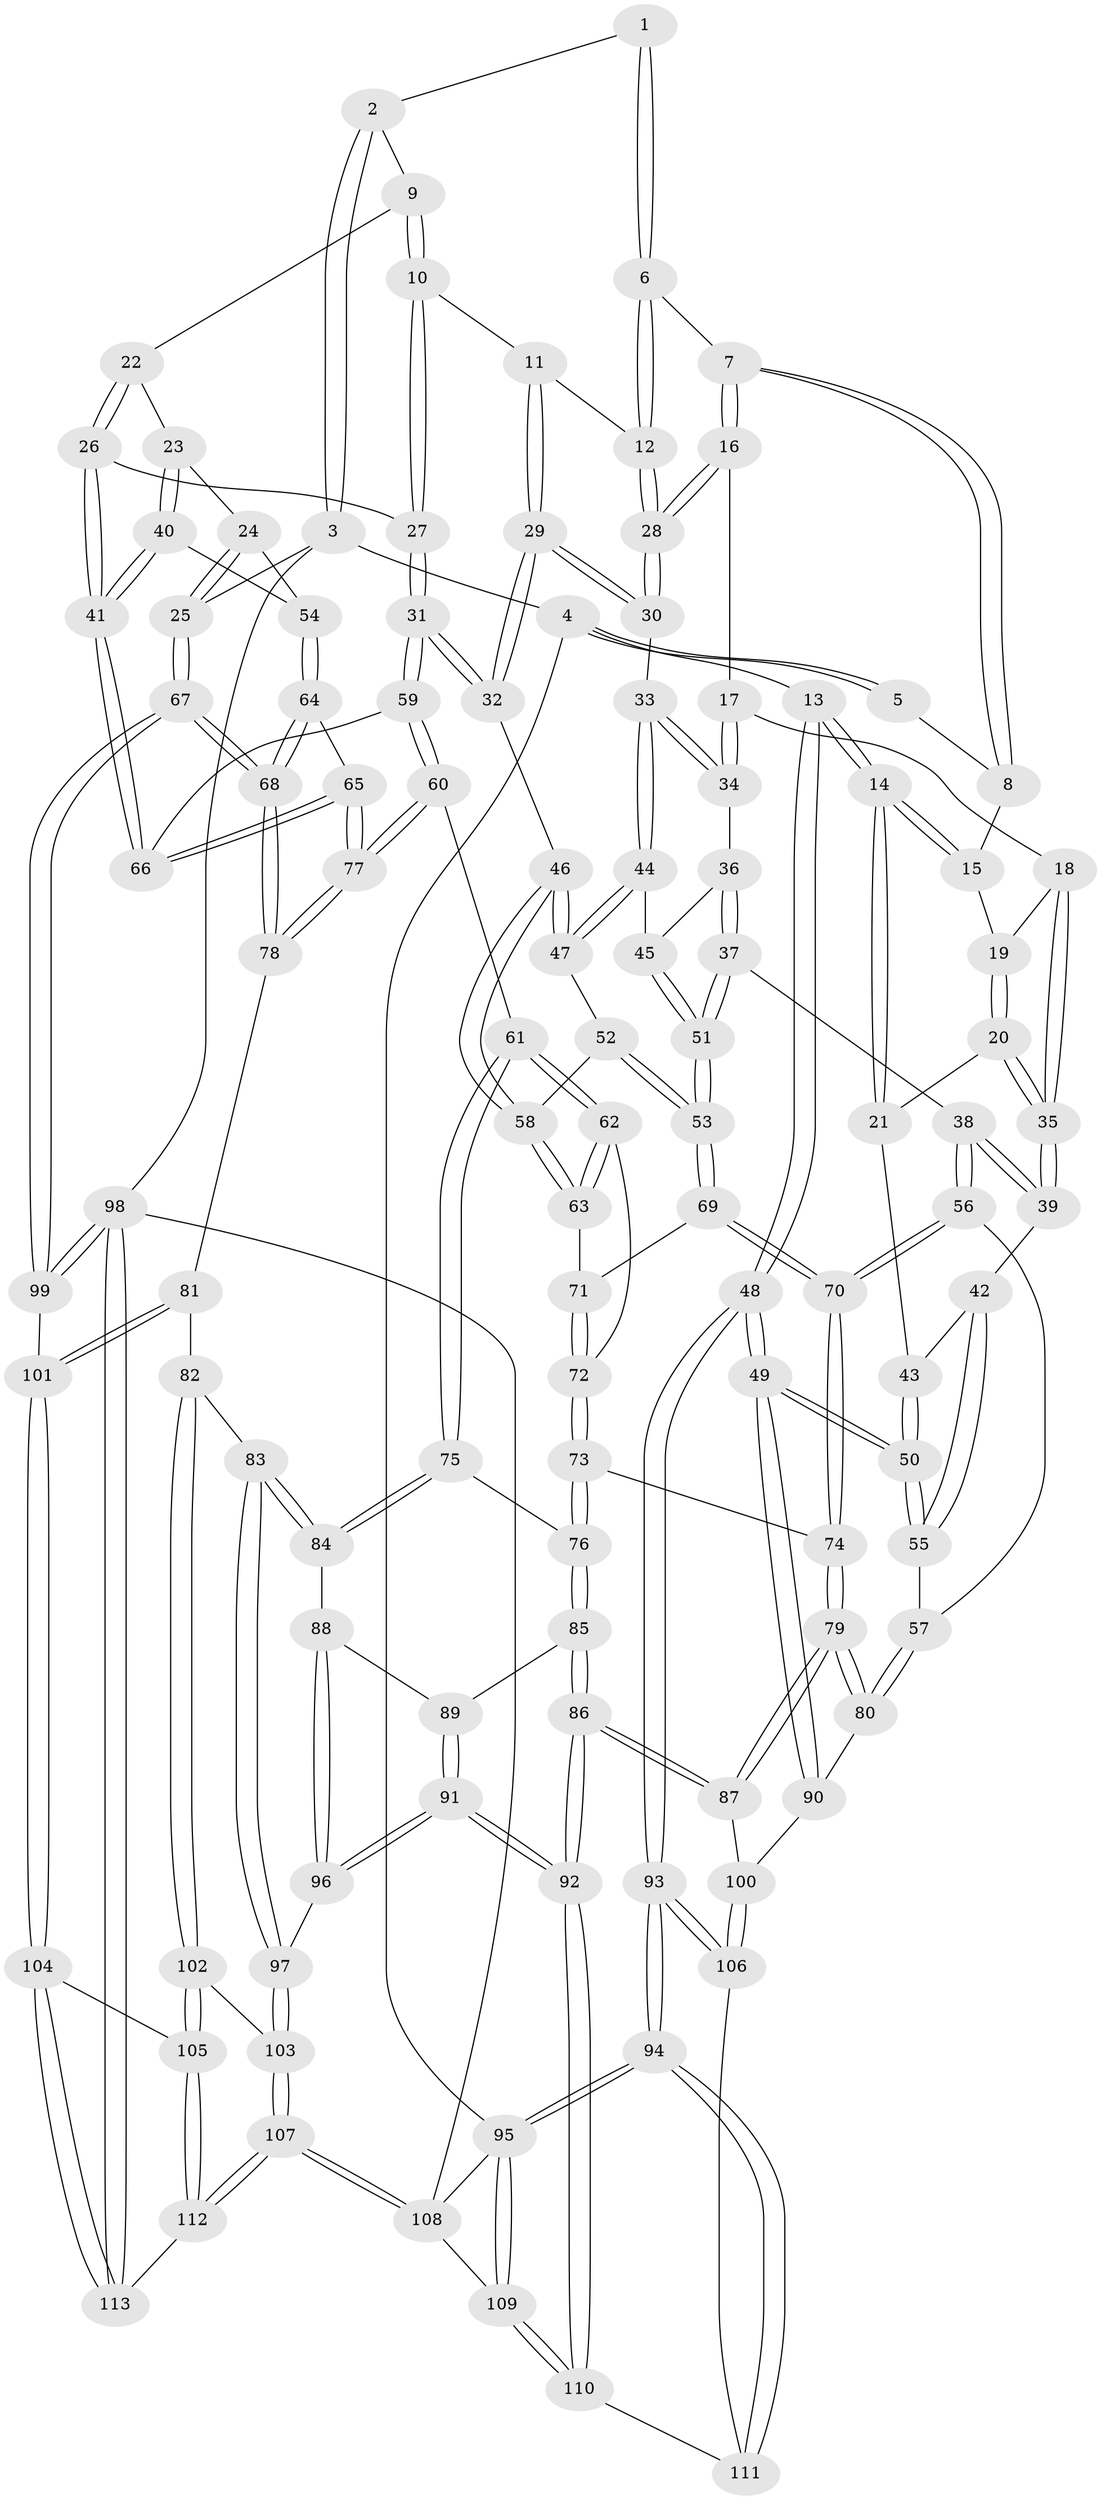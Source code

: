 // Generated by graph-tools (version 1.1) at 2025/51/03/09/25 03:51:04]
// undirected, 113 vertices, 279 edges
graph export_dot {
graph [start="1"]
  node [color=gray90,style=filled];
  1 [pos="+0.42719877763032765+0"];
  2 [pos="+0.6556778844181641+0"];
  3 [pos="+1+0"];
  4 [pos="+0+0"];
  5 [pos="+0.17664194884216508+0"];
  6 [pos="+0.43984915222188287+0.03820241614377894"];
  7 [pos="+0.2093138620584385+0.10804996861834697"];
  8 [pos="+0.16112738798212717+0"];
  9 [pos="+0.6982394670405124+0.06622898083124117"];
  10 [pos="+0.5295651023618833+0.12545024102239002"];
  11 [pos="+0.47128868671448904+0.09965877083426837"];
  12 [pos="+0.4541592185736621+0.08860981971576529"];
  13 [pos="+0+0.15310644222678566"];
  14 [pos="+0+0.14731086840832533"];
  15 [pos="+0.019066050017043593+0.11033799230263455"];
  16 [pos="+0.2098206607463425+0.11381604178518223"];
  17 [pos="+0.20113616242416346+0.14492553821264795"];
  18 [pos="+0.18166263403821337+0.16549083924930194"];
  19 [pos="+0.03398348179412558+0.12354288644334295"];
  20 [pos="+0.09421048694665339+0.21004447974851972"];
  21 [pos="+0.05003870466053287+0.22708535276329725"];
  22 [pos="+0.7059606304337422+0.07514957121151979"];
  23 [pos="+0.7932787849171624+0.13218361194120043"];
  24 [pos="+1+0.05611769705661403"];
  25 [pos="+1+0"];
  26 [pos="+0.6118191485933306+0.2690429255844937"];
  27 [pos="+0.5903551326050713+0.27149291338154935"];
  28 [pos="+0.3858790253292794+0.1671213528134896"];
  29 [pos="+0.4756604696253064+0.2859973382246227"];
  30 [pos="+0.3850464667735095+0.17033303927751559"];
  31 [pos="+0.5585231903019595+0.3051967692549845"];
  32 [pos="+0.4789385984749616+0.2943907365530258"];
  33 [pos="+0.3529553048562477+0.22648813323846254"];
  34 [pos="+0.27333161565397746+0.22684348084289568"];
  35 [pos="+0.14586093690115376+0.2187437251207495"];
  36 [pos="+0.2663472455015422+0.24723487763524787"];
  37 [pos="+0.22822088220018136+0.339988777725781"];
  38 [pos="+0.2258299243805696+0.34006807190765437"];
  39 [pos="+0.15056683100245877+0.2699820186922636"];
  40 [pos="+0.7686367797205715+0.26000213135636113"];
  41 [pos="+0.7355382991200419+0.29759236959943985"];
  42 [pos="+0.12556715322290454+0.28736107439477987"];
  43 [pos="+0.04353939287977519+0.2747754470011388"];
  44 [pos="+0.35785520844242197+0.25455283246610627"];
  45 [pos="+0.3146512621059659+0.28779312518752165"];
  46 [pos="+0.44664478842210764+0.3093401784158424"];
  47 [pos="+0.3593425994358359+0.25699353552396487"];
  48 [pos="+0+0.49814347332893677"];
  49 [pos="+0+0.49843124987986426"];
  50 [pos="+0+0.4915043219466064"];
  51 [pos="+0.2507344334732404+0.3491126102905153"];
  52 [pos="+0.3524268756117436+0.3262942094081094"];
  53 [pos="+0.2633901919606086+0.3585689732895928"];
  54 [pos="+0.9120638707526331+0.2999232051128834"];
  55 [pos="+0+0.47458169252972254"];
  56 [pos="+0.10421852931641216+0.47892011058673883"];
  57 [pos="+0.0778286923127859+0.48324053178367715"];
  58 [pos="+0.4083901512694129+0.3720151073412687"];
  59 [pos="+0.5611144876656287+0.45037862377223964"];
  60 [pos="+0.5574217198042667+0.48029814373074187"];
  61 [pos="+0.5203968137975423+0.4960250661554459"];
  62 [pos="+0.4523415344944981+0.46608293136841167"];
  63 [pos="+0.40612932112017036+0.3992180358723725"];
  64 [pos="+0.932999804342598+0.44519347109896346"];
  65 [pos="+0.7820107951721432+0.451079690272815"];
  66 [pos="+0.7384437500510008+0.3165617206469378"];
  67 [pos="+1+0.5575618198498424"];
  68 [pos="+1+0.5526853674434596"];
  69 [pos="+0.2915492469391194+0.4005525313710231"];
  70 [pos="+0.25675078298261167+0.5342190143495956"];
  71 [pos="+0.327222482681425+0.40663593324848485"];
  72 [pos="+0.35516955714865367+0.5075582179770904"];
  73 [pos="+0.30657230963439175+0.5441492845110004"];
  74 [pos="+0.26691081994862637+0.5456829644800186"];
  75 [pos="+0.5093119372030043+0.5249959724745684"];
  76 [pos="+0.38332985735636826+0.6019917153314801"];
  77 [pos="+0.703691245302303+0.5362286130220639"];
  78 [pos="+0.7150148683208153+0.590373734204807"];
  79 [pos="+0.2316812207282814+0.720757222681188"];
  80 [pos="+0.16387402515479702+0.6618005238533096"];
  81 [pos="+0.7192076209514079+0.6371059846835498"];
  82 [pos="+0.6953224006919664+0.6568920637535851"];
  83 [pos="+0.6013040134478522+0.6761139797655225"];
  84 [pos="+0.5085457885139778+0.5919672965969522"];
  85 [pos="+0.3850415088428745+0.6177428741771058"];
  86 [pos="+0.24434224411343008+0.7427834352047925"];
  87 [pos="+0.23372947800167201+0.7299532237984224"];
  88 [pos="+0.4798684667850549+0.6612078880426898"];
  89 [pos="+0.39440297482398196+0.6303666606983446"];
  90 [pos="+0+0.6405460372818994"];
  91 [pos="+0.39178978493263966+0.7682958634461002"];
  92 [pos="+0.29675499686769435+0.8364151211850235"];
  93 [pos="+0+0.8825080342044619"];
  94 [pos="+0+1"];
  95 [pos="+0+1"];
  96 [pos="+0.4843506451320096+0.7311692442278063"];
  97 [pos="+0.517204237904874+0.7435966030813609"];
  98 [pos="+1+1"];
  99 [pos="+1+0.5628484980199147"];
  100 [pos="+0.0843527085123325+0.7474726104367055"];
  101 [pos="+0.8557985092046648+0.7422324497235899"];
  102 [pos="+0.659104236885492+0.7543471370702008"];
  103 [pos="+0.5582480964642161+0.8035855452494551"];
  104 [pos="+0.8519203345377091+0.779952607660389"];
  105 [pos="+0.719572576038082+0.901163895686574"];
  106 [pos="+0.03539913983635909+0.8253843568261893"];
  107 [pos="+0.5855408218583154+1"];
  108 [pos="+0.5724289183931709+1"];
  109 [pos="+0.33432977343973086+1"];
  110 [pos="+0.29176252439356265+0.9776509521979857"];
  111 [pos="+0.1410678987907261+0.9121509794378542"];
  112 [pos="+0.663579868210089+1"];
  113 [pos="+0.9588979971085592+0.9193392528239023"];
  1 -- 2;
  1 -- 6;
  1 -- 6;
  2 -- 3;
  2 -- 3;
  2 -- 9;
  3 -- 4;
  3 -- 25;
  3 -- 98;
  4 -- 5;
  4 -- 5;
  4 -- 13;
  4 -- 95;
  5 -- 8;
  6 -- 7;
  6 -- 12;
  6 -- 12;
  7 -- 8;
  7 -- 8;
  7 -- 16;
  7 -- 16;
  8 -- 15;
  9 -- 10;
  9 -- 10;
  9 -- 22;
  10 -- 11;
  10 -- 27;
  10 -- 27;
  11 -- 12;
  11 -- 29;
  11 -- 29;
  12 -- 28;
  12 -- 28;
  13 -- 14;
  13 -- 14;
  13 -- 48;
  13 -- 48;
  14 -- 15;
  14 -- 15;
  14 -- 21;
  14 -- 21;
  15 -- 19;
  16 -- 17;
  16 -- 28;
  16 -- 28;
  17 -- 18;
  17 -- 34;
  17 -- 34;
  18 -- 19;
  18 -- 35;
  18 -- 35;
  19 -- 20;
  19 -- 20;
  20 -- 21;
  20 -- 35;
  20 -- 35;
  21 -- 43;
  22 -- 23;
  22 -- 26;
  22 -- 26;
  23 -- 24;
  23 -- 40;
  23 -- 40;
  24 -- 25;
  24 -- 25;
  24 -- 54;
  25 -- 67;
  25 -- 67;
  26 -- 27;
  26 -- 41;
  26 -- 41;
  27 -- 31;
  27 -- 31;
  28 -- 30;
  28 -- 30;
  29 -- 30;
  29 -- 30;
  29 -- 32;
  29 -- 32;
  30 -- 33;
  31 -- 32;
  31 -- 32;
  31 -- 59;
  31 -- 59;
  32 -- 46;
  33 -- 34;
  33 -- 34;
  33 -- 44;
  33 -- 44;
  34 -- 36;
  35 -- 39;
  35 -- 39;
  36 -- 37;
  36 -- 37;
  36 -- 45;
  37 -- 38;
  37 -- 51;
  37 -- 51;
  38 -- 39;
  38 -- 39;
  38 -- 56;
  38 -- 56;
  39 -- 42;
  40 -- 41;
  40 -- 41;
  40 -- 54;
  41 -- 66;
  41 -- 66;
  42 -- 43;
  42 -- 55;
  42 -- 55;
  43 -- 50;
  43 -- 50;
  44 -- 45;
  44 -- 47;
  44 -- 47;
  45 -- 51;
  45 -- 51;
  46 -- 47;
  46 -- 47;
  46 -- 58;
  46 -- 58;
  47 -- 52;
  48 -- 49;
  48 -- 49;
  48 -- 93;
  48 -- 93;
  49 -- 50;
  49 -- 50;
  49 -- 90;
  49 -- 90;
  50 -- 55;
  50 -- 55;
  51 -- 53;
  51 -- 53;
  52 -- 53;
  52 -- 53;
  52 -- 58;
  53 -- 69;
  53 -- 69;
  54 -- 64;
  54 -- 64;
  55 -- 57;
  56 -- 57;
  56 -- 70;
  56 -- 70;
  57 -- 80;
  57 -- 80;
  58 -- 63;
  58 -- 63;
  59 -- 60;
  59 -- 60;
  59 -- 66;
  60 -- 61;
  60 -- 77;
  60 -- 77;
  61 -- 62;
  61 -- 62;
  61 -- 75;
  61 -- 75;
  62 -- 63;
  62 -- 63;
  62 -- 72;
  63 -- 71;
  64 -- 65;
  64 -- 68;
  64 -- 68;
  65 -- 66;
  65 -- 66;
  65 -- 77;
  65 -- 77;
  67 -- 68;
  67 -- 68;
  67 -- 99;
  67 -- 99;
  68 -- 78;
  68 -- 78;
  69 -- 70;
  69 -- 70;
  69 -- 71;
  70 -- 74;
  70 -- 74;
  71 -- 72;
  71 -- 72;
  72 -- 73;
  72 -- 73;
  73 -- 74;
  73 -- 76;
  73 -- 76;
  74 -- 79;
  74 -- 79;
  75 -- 76;
  75 -- 84;
  75 -- 84;
  76 -- 85;
  76 -- 85;
  77 -- 78;
  77 -- 78;
  78 -- 81;
  79 -- 80;
  79 -- 80;
  79 -- 87;
  79 -- 87;
  80 -- 90;
  81 -- 82;
  81 -- 101;
  81 -- 101;
  82 -- 83;
  82 -- 102;
  82 -- 102;
  83 -- 84;
  83 -- 84;
  83 -- 97;
  83 -- 97;
  84 -- 88;
  85 -- 86;
  85 -- 86;
  85 -- 89;
  86 -- 87;
  86 -- 87;
  86 -- 92;
  86 -- 92;
  87 -- 100;
  88 -- 89;
  88 -- 96;
  88 -- 96;
  89 -- 91;
  89 -- 91;
  90 -- 100;
  91 -- 92;
  91 -- 92;
  91 -- 96;
  91 -- 96;
  92 -- 110;
  92 -- 110;
  93 -- 94;
  93 -- 94;
  93 -- 106;
  93 -- 106;
  94 -- 95;
  94 -- 95;
  94 -- 111;
  94 -- 111;
  95 -- 109;
  95 -- 109;
  95 -- 108;
  96 -- 97;
  97 -- 103;
  97 -- 103;
  98 -- 99;
  98 -- 99;
  98 -- 113;
  98 -- 113;
  98 -- 108;
  99 -- 101;
  100 -- 106;
  100 -- 106;
  101 -- 104;
  101 -- 104;
  102 -- 103;
  102 -- 105;
  102 -- 105;
  103 -- 107;
  103 -- 107;
  104 -- 105;
  104 -- 113;
  104 -- 113;
  105 -- 112;
  105 -- 112;
  106 -- 111;
  107 -- 108;
  107 -- 108;
  107 -- 112;
  107 -- 112;
  108 -- 109;
  109 -- 110;
  109 -- 110;
  110 -- 111;
  112 -- 113;
}
